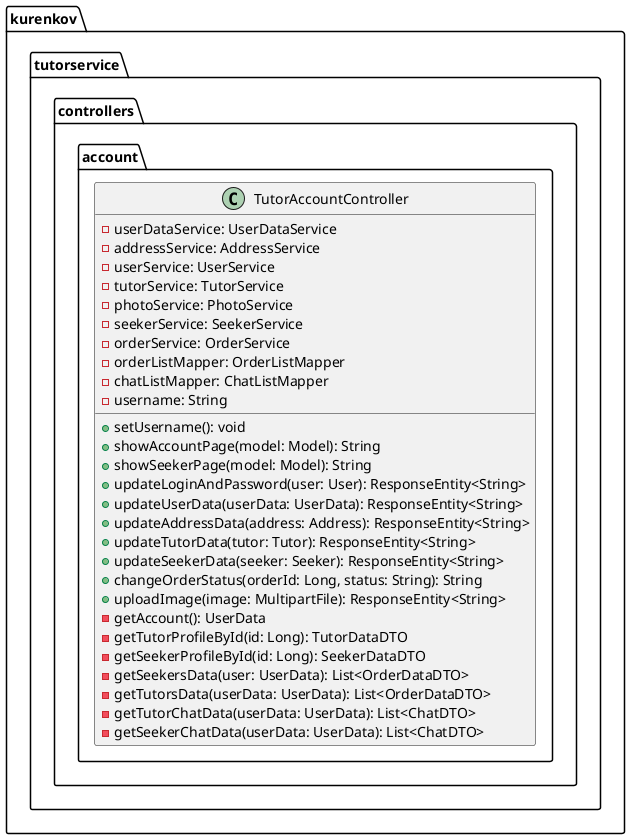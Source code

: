 @startuml

package kurenkov.tutorservice.controllers.account {



class TutorAccountController {
    - userDataService: UserDataService
    - addressService: AddressService
    - userService: UserService
    - tutorService: TutorService
    - photoService: PhotoService
    - seekerService: SeekerService
    - orderService: OrderService
    - orderListMapper: OrderListMapper
    - chatListMapper: ChatListMapper
    - username: String
    + setUsername(): void
    + showAccountPage(model: Model): String
    + showSeekerPage(model: Model): String
    + updateLoginAndPassword(user: User): ResponseEntity<String>
    + updateUserData(userData: UserData): ResponseEntity<String>
    + updateAddressData(address: Address): ResponseEntity<String>
    + updateTutorData(tutor: Tutor): ResponseEntity<String>
    + updateSeekerData(seeker: Seeker): ResponseEntity<String>
    + changeOrderStatus(orderId: Long, status: String): String
    + uploadImage(image: MultipartFile): ResponseEntity<String>
    - getAccount(): UserData
    - getTutorProfileById(id: Long): TutorDataDTO
    - getSeekerProfileById(id: Long): SeekerDataDTO
    - getSeekersData(user: UserData): List<OrderDataDTO>
    - getTutorsData(userData: UserData): List<OrderDataDTO>
    - getTutorChatData(userData: UserData): List<ChatDTO>
    - getSeekerChatData(userData: UserData): List<ChatDTO>
}
}

@enduml